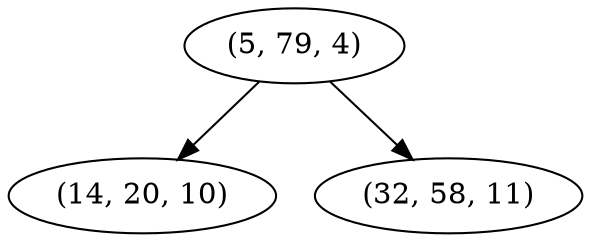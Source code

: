 digraph tree {
    "(5, 79, 4)";
    "(14, 20, 10)";
    "(32, 58, 11)";
    "(5, 79, 4)" -> "(14, 20, 10)";
    "(5, 79, 4)" -> "(32, 58, 11)";
}

